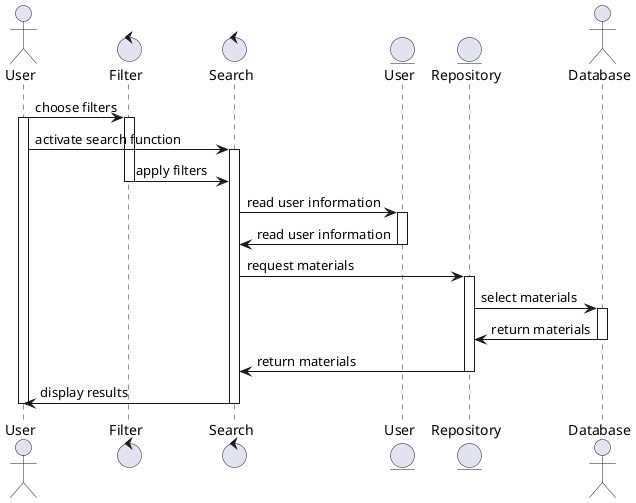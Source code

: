 @startuml

actor User as user
control Filter as filter
control Search as search
entity User as userInformation
entity Repository as repository
actor Database as database

user -> filter : choose filters 
activate user
activate filter
user -> search : activate search function
activate search
filter -> search : apply filters 
deactivate filter



search -> userInformation : read user information
activate userInformation
userInformation -> search : read user information
deactivate userInformation

search -> repository : request materials
activate repository

repository -> database : select materials
activate database
database -> repository : return materials
deactivate database

repository -> search : return materials
deactivate repository


search -> user : display results 
deactivate search
deactivate user

@enduml
